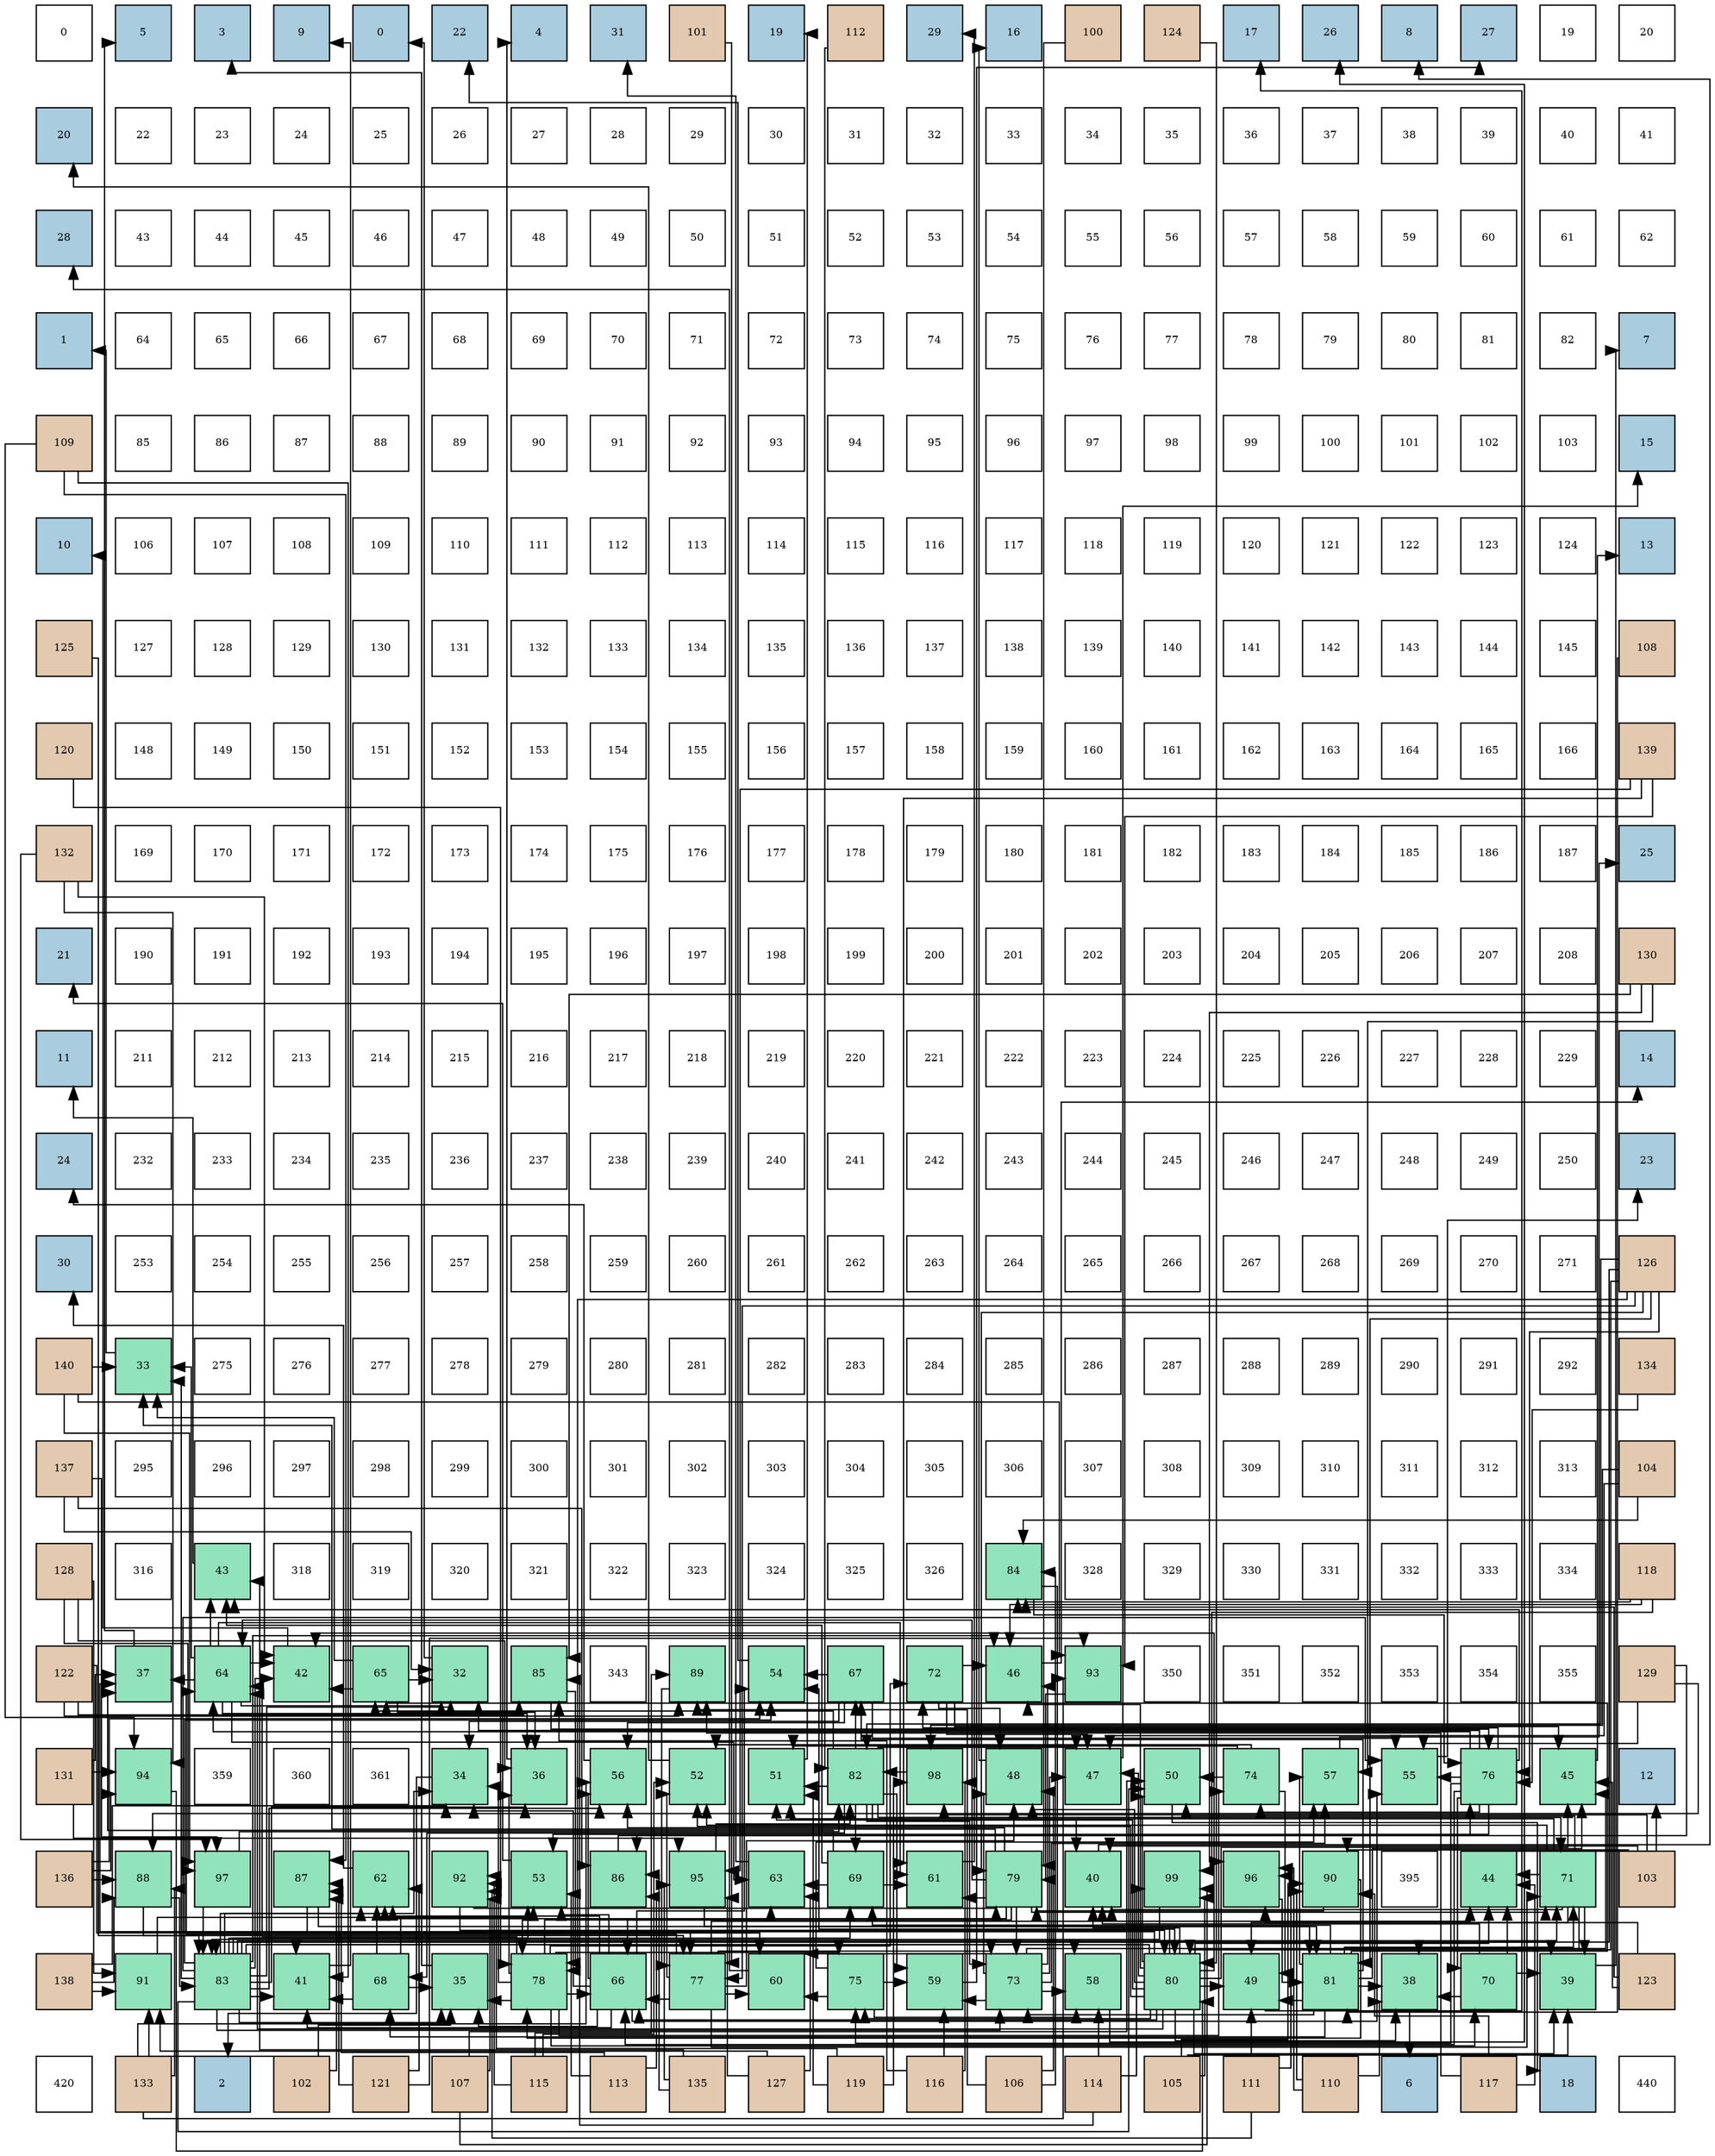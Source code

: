 digraph layout{
 rankdir=TB;
 splines=ortho;
 node [style=filled shape=square fixedsize=true width=0.6];
0[label="0", fontsize=8, fillcolor="#ffffff"];
1[label="5", fontsize=8, fillcolor="#a9ccde"];
2[label="3", fontsize=8, fillcolor="#a9ccde"];
3[label="9", fontsize=8, fillcolor="#a9ccde"];
4[label="0", fontsize=8, fillcolor="#a9ccde"];
5[label="22", fontsize=8, fillcolor="#a9ccde"];
6[label="4", fontsize=8, fillcolor="#a9ccde"];
7[label="31", fontsize=8, fillcolor="#a9ccde"];
8[label="101", fontsize=8, fillcolor="#e3c9af"];
9[label="19", fontsize=8, fillcolor="#a9ccde"];
10[label="112", fontsize=8, fillcolor="#e3c9af"];
11[label="29", fontsize=8, fillcolor="#a9ccde"];
12[label="16", fontsize=8, fillcolor="#a9ccde"];
13[label="100", fontsize=8, fillcolor="#e3c9af"];
14[label="124", fontsize=8, fillcolor="#e3c9af"];
15[label="17", fontsize=8, fillcolor="#a9ccde"];
16[label="26", fontsize=8, fillcolor="#a9ccde"];
17[label="8", fontsize=8, fillcolor="#a9ccde"];
18[label="27", fontsize=8, fillcolor="#a9ccde"];
19[label="19", fontsize=8, fillcolor="#ffffff"];
20[label="20", fontsize=8, fillcolor="#ffffff"];
21[label="20", fontsize=8, fillcolor="#a9ccde"];
22[label="22", fontsize=8, fillcolor="#ffffff"];
23[label="23", fontsize=8, fillcolor="#ffffff"];
24[label="24", fontsize=8, fillcolor="#ffffff"];
25[label="25", fontsize=8, fillcolor="#ffffff"];
26[label="26", fontsize=8, fillcolor="#ffffff"];
27[label="27", fontsize=8, fillcolor="#ffffff"];
28[label="28", fontsize=8, fillcolor="#ffffff"];
29[label="29", fontsize=8, fillcolor="#ffffff"];
30[label="30", fontsize=8, fillcolor="#ffffff"];
31[label="31", fontsize=8, fillcolor="#ffffff"];
32[label="32", fontsize=8, fillcolor="#ffffff"];
33[label="33", fontsize=8, fillcolor="#ffffff"];
34[label="34", fontsize=8, fillcolor="#ffffff"];
35[label="35", fontsize=8, fillcolor="#ffffff"];
36[label="36", fontsize=8, fillcolor="#ffffff"];
37[label="37", fontsize=8, fillcolor="#ffffff"];
38[label="38", fontsize=8, fillcolor="#ffffff"];
39[label="39", fontsize=8, fillcolor="#ffffff"];
40[label="40", fontsize=8, fillcolor="#ffffff"];
41[label="41", fontsize=8, fillcolor="#ffffff"];
42[label="28", fontsize=8, fillcolor="#a9ccde"];
43[label="43", fontsize=8, fillcolor="#ffffff"];
44[label="44", fontsize=8, fillcolor="#ffffff"];
45[label="45", fontsize=8, fillcolor="#ffffff"];
46[label="46", fontsize=8, fillcolor="#ffffff"];
47[label="47", fontsize=8, fillcolor="#ffffff"];
48[label="48", fontsize=8, fillcolor="#ffffff"];
49[label="49", fontsize=8, fillcolor="#ffffff"];
50[label="50", fontsize=8, fillcolor="#ffffff"];
51[label="51", fontsize=8, fillcolor="#ffffff"];
52[label="52", fontsize=8, fillcolor="#ffffff"];
53[label="53", fontsize=8, fillcolor="#ffffff"];
54[label="54", fontsize=8, fillcolor="#ffffff"];
55[label="55", fontsize=8, fillcolor="#ffffff"];
56[label="56", fontsize=8, fillcolor="#ffffff"];
57[label="57", fontsize=8, fillcolor="#ffffff"];
58[label="58", fontsize=8, fillcolor="#ffffff"];
59[label="59", fontsize=8, fillcolor="#ffffff"];
60[label="60", fontsize=8, fillcolor="#ffffff"];
61[label="61", fontsize=8, fillcolor="#ffffff"];
62[label="62", fontsize=8, fillcolor="#ffffff"];
63[label="1", fontsize=8, fillcolor="#a9ccde"];
64[label="64", fontsize=8, fillcolor="#ffffff"];
65[label="65", fontsize=8, fillcolor="#ffffff"];
66[label="66", fontsize=8, fillcolor="#ffffff"];
67[label="67", fontsize=8, fillcolor="#ffffff"];
68[label="68", fontsize=8, fillcolor="#ffffff"];
69[label="69", fontsize=8, fillcolor="#ffffff"];
70[label="70", fontsize=8, fillcolor="#ffffff"];
71[label="71", fontsize=8, fillcolor="#ffffff"];
72[label="72", fontsize=8, fillcolor="#ffffff"];
73[label="73", fontsize=8, fillcolor="#ffffff"];
74[label="74", fontsize=8, fillcolor="#ffffff"];
75[label="75", fontsize=8, fillcolor="#ffffff"];
76[label="76", fontsize=8, fillcolor="#ffffff"];
77[label="77", fontsize=8, fillcolor="#ffffff"];
78[label="78", fontsize=8, fillcolor="#ffffff"];
79[label="79", fontsize=8, fillcolor="#ffffff"];
80[label="80", fontsize=8, fillcolor="#ffffff"];
81[label="81", fontsize=8, fillcolor="#ffffff"];
82[label="82", fontsize=8, fillcolor="#ffffff"];
83[label="7", fontsize=8, fillcolor="#a9ccde"];
84[label="109", fontsize=8, fillcolor="#e3c9af"];
85[label="85", fontsize=8, fillcolor="#ffffff"];
86[label="86", fontsize=8, fillcolor="#ffffff"];
87[label="87", fontsize=8, fillcolor="#ffffff"];
88[label="88", fontsize=8, fillcolor="#ffffff"];
89[label="89", fontsize=8, fillcolor="#ffffff"];
90[label="90", fontsize=8, fillcolor="#ffffff"];
91[label="91", fontsize=8, fillcolor="#ffffff"];
92[label="92", fontsize=8, fillcolor="#ffffff"];
93[label="93", fontsize=8, fillcolor="#ffffff"];
94[label="94", fontsize=8, fillcolor="#ffffff"];
95[label="95", fontsize=8, fillcolor="#ffffff"];
96[label="96", fontsize=8, fillcolor="#ffffff"];
97[label="97", fontsize=8, fillcolor="#ffffff"];
98[label="98", fontsize=8, fillcolor="#ffffff"];
99[label="99", fontsize=8, fillcolor="#ffffff"];
100[label="100", fontsize=8, fillcolor="#ffffff"];
101[label="101", fontsize=8, fillcolor="#ffffff"];
102[label="102", fontsize=8, fillcolor="#ffffff"];
103[label="103", fontsize=8, fillcolor="#ffffff"];
104[label="15", fontsize=8, fillcolor="#a9ccde"];
105[label="10", fontsize=8, fillcolor="#a9ccde"];
106[label="106", fontsize=8, fillcolor="#ffffff"];
107[label="107", fontsize=8, fillcolor="#ffffff"];
108[label="108", fontsize=8, fillcolor="#ffffff"];
109[label="109", fontsize=8, fillcolor="#ffffff"];
110[label="110", fontsize=8, fillcolor="#ffffff"];
111[label="111", fontsize=8, fillcolor="#ffffff"];
112[label="112", fontsize=8, fillcolor="#ffffff"];
113[label="113", fontsize=8, fillcolor="#ffffff"];
114[label="114", fontsize=8, fillcolor="#ffffff"];
115[label="115", fontsize=8, fillcolor="#ffffff"];
116[label="116", fontsize=8, fillcolor="#ffffff"];
117[label="117", fontsize=8, fillcolor="#ffffff"];
118[label="118", fontsize=8, fillcolor="#ffffff"];
119[label="119", fontsize=8, fillcolor="#ffffff"];
120[label="120", fontsize=8, fillcolor="#ffffff"];
121[label="121", fontsize=8, fillcolor="#ffffff"];
122[label="122", fontsize=8, fillcolor="#ffffff"];
123[label="123", fontsize=8, fillcolor="#ffffff"];
124[label="124", fontsize=8, fillcolor="#ffffff"];
125[label="13", fontsize=8, fillcolor="#a9ccde"];
126[label="125", fontsize=8, fillcolor="#e3c9af"];
127[label="127", fontsize=8, fillcolor="#ffffff"];
128[label="128", fontsize=8, fillcolor="#ffffff"];
129[label="129", fontsize=8, fillcolor="#ffffff"];
130[label="130", fontsize=8, fillcolor="#ffffff"];
131[label="131", fontsize=8, fillcolor="#ffffff"];
132[label="132", fontsize=8, fillcolor="#ffffff"];
133[label="133", fontsize=8, fillcolor="#ffffff"];
134[label="134", fontsize=8, fillcolor="#ffffff"];
135[label="135", fontsize=8, fillcolor="#ffffff"];
136[label="136", fontsize=8, fillcolor="#ffffff"];
137[label="137", fontsize=8, fillcolor="#ffffff"];
138[label="138", fontsize=8, fillcolor="#ffffff"];
139[label="139", fontsize=8, fillcolor="#ffffff"];
140[label="140", fontsize=8, fillcolor="#ffffff"];
141[label="141", fontsize=8, fillcolor="#ffffff"];
142[label="142", fontsize=8, fillcolor="#ffffff"];
143[label="143", fontsize=8, fillcolor="#ffffff"];
144[label="144", fontsize=8, fillcolor="#ffffff"];
145[label="145", fontsize=8, fillcolor="#ffffff"];
146[label="108", fontsize=8, fillcolor="#e3c9af"];
147[label="120", fontsize=8, fillcolor="#e3c9af"];
148[label="148", fontsize=8, fillcolor="#ffffff"];
149[label="149", fontsize=8, fillcolor="#ffffff"];
150[label="150", fontsize=8, fillcolor="#ffffff"];
151[label="151", fontsize=8, fillcolor="#ffffff"];
152[label="152", fontsize=8, fillcolor="#ffffff"];
153[label="153", fontsize=8, fillcolor="#ffffff"];
154[label="154", fontsize=8, fillcolor="#ffffff"];
155[label="155", fontsize=8, fillcolor="#ffffff"];
156[label="156", fontsize=8, fillcolor="#ffffff"];
157[label="157", fontsize=8, fillcolor="#ffffff"];
158[label="158", fontsize=8, fillcolor="#ffffff"];
159[label="159", fontsize=8, fillcolor="#ffffff"];
160[label="160", fontsize=8, fillcolor="#ffffff"];
161[label="161", fontsize=8, fillcolor="#ffffff"];
162[label="162", fontsize=8, fillcolor="#ffffff"];
163[label="163", fontsize=8, fillcolor="#ffffff"];
164[label="164", fontsize=8, fillcolor="#ffffff"];
165[label="165", fontsize=8, fillcolor="#ffffff"];
166[label="166", fontsize=8, fillcolor="#ffffff"];
167[label="139", fontsize=8, fillcolor="#e3c9af"];
168[label="132", fontsize=8, fillcolor="#e3c9af"];
169[label="169", fontsize=8, fillcolor="#ffffff"];
170[label="170", fontsize=8, fillcolor="#ffffff"];
171[label="171", fontsize=8, fillcolor="#ffffff"];
172[label="172", fontsize=8, fillcolor="#ffffff"];
173[label="173", fontsize=8, fillcolor="#ffffff"];
174[label="174", fontsize=8, fillcolor="#ffffff"];
175[label="175", fontsize=8, fillcolor="#ffffff"];
176[label="176", fontsize=8, fillcolor="#ffffff"];
177[label="177", fontsize=8, fillcolor="#ffffff"];
178[label="178", fontsize=8, fillcolor="#ffffff"];
179[label="179", fontsize=8, fillcolor="#ffffff"];
180[label="180", fontsize=8, fillcolor="#ffffff"];
181[label="181", fontsize=8, fillcolor="#ffffff"];
182[label="182", fontsize=8, fillcolor="#ffffff"];
183[label="183", fontsize=8, fillcolor="#ffffff"];
184[label="184", fontsize=8, fillcolor="#ffffff"];
185[label="185", fontsize=8, fillcolor="#ffffff"];
186[label="186", fontsize=8, fillcolor="#ffffff"];
187[label="187", fontsize=8, fillcolor="#ffffff"];
188[label="25", fontsize=8, fillcolor="#a9ccde"];
189[label="21", fontsize=8, fillcolor="#a9ccde"];
190[label="190", fontsize=8, fillcolor="#ffffff"];
191[label="191", fontsize=8, fillcolor="#ffffff"];
192[label="192", fontsize=8, fillcolor="#ffffff"];
193[label="193", fontsize=8, fillcolor="#ffffff"];
194[label="194", fontsize=8, fillcolor="#ffffff"];
195[label="195", fontsize=8, fillcolor="#ffffff"];
196[label="196", fontsize=8, fillcolor="#ffffff"];
197[label="197", fontsize=8, fillcolor="#ffffff"];
198[label="198", fontsize=8, fillcolor="#ffffff"];
199[label="199", fontsize=8, fillcolor="#ffffff"];
200[label="200", fontsize=8, fillcolor="#ffffff"];
201[label="201", fontsize=8, fillcolor="#ffffff"];
202[label="202", fontsize=8, fillcolor="#ffffff"];
203[label="203", fontsize=8, fillcolor="#ffffff"];
204[label="204", fontsize=8, fillcolor="#ffffff"];
205[label="205", fontsize=8, fillcolor="#ffffff"];
206[label="206", fontsize=8, fillcolor="#ffffff"];
207[label="207", fontsize=8, fillcolor="#ffffff"];
208[label="208", fontsize=8, fillcolor="#ffffff"];
209[label="130", fontsize=8, fillcolor="#e3c9af"];
210[label="11", fontsize=8, fillcolor="#a9ccde"];
211[label="211", fontsize=8, fillcolor="#ffffff"];
212[label="212", fontsize=8, fillcolor="#ffffff"];
213[label="213", fontsize=8, fillcolor="#ffffff"];
214[label="214", fontsize=8, fillcolor="#ffffff"];
215[label="215", fontsize=8, fillcolor="#ffffff"];
216[label="216", fontsize=8, fillcolor="#ffffff"];
217[label="217", fontsize=8, fillcolor="#ffffff"];
218[label="218", fontsize=8, fillcolor="#ffffff"];
219[label="219", fontsize=8, fillcolor="#ffffff"];
220[label="220", fontsize=8, fillcolor="#ffffff"];
221[label="221", fontsize=8, fillcolor="#ffffff"];
222[label="222", fontsize=8, fillcolor="#ffffff"];
223[label="223", fontsize=8, fillcolor="#ffffff"];
224[label="224", fontsize=8, fillcolor="#ffffff"];
225[label="225", fontsize=8, fillcolor="#ffffff"];
226[label="226", fontsize=8, fillcolor="#ffffff"];
227[label="227", fontsize=8, fillcolor="#ffffff"];
228[label="228", fontsize=8, fillcolor="#ffffff"];
229[label="229", fontsize=8, fillcolor="#ffffff"];
230[label="14", fontsize=8, fillcolor="#a9ccde"];
231[label="24", fontsize=8, fillcolor="#a9ccde"];
232[label="232", fontsize=8, fillcolor="#ffffff"];
233[label="233", fontsize=8, fillcolor="#ffffff"];
234[label="234", fontsize=8, fillcolor="#ffffff"];
235[label="235", fontsize=8, fillcolor="#ffffff"];
236[label="236", fontsize=8, fillcolor="#ffffff"];
237[label="237", fontsize=8, fillcolor="#ffffff"];
238[label="238", fontsize=8, fillcolor="#ffffff"];
239[label="239", fontsize=8, fillcolor="#ffffff"];
240[label="240", fontsize=8, fillcolor="#ffffff"];
241[label="241", fontsize=8, fillcolor="#ffffff"];
242[label="242", fontsize=8, fillcolor="#ffffff"];
243[label="243", fontsize=8, fillcolor="#ffffff"];
244[label="244", fontsize=8, fillcolor="#ffffff"];
245[label="245", fontsize=8, fillcolor="#ffffff"];
246[label="246", fontsize=8, fillcolor="#ffffff"];
247[label="247", fontsize=8, fillcolor="#ffffff"];
248[label="248", fontsize=8, fillcolor="#ffffff"];
249[label="249", fontsize=8, fillcolor="#ffffff"];
250[label="250", fontsize=8, fillcolor="#ffffff"];
251[label="23", fontsize=8, fillcolor="#a9ccde"];
252[label="30", fontsize=8, fillcolor="#a9ccde"];
253[label="253", fontsize=8, fillcolor="#ffffff"];
254[label="254", fontsize=8, fillcolor="#ffffff"];
255[label="255", fontsize=8, fillcolor="#ffffff"];
256[label="256", fontsize=8, fillcolor="#ffffff"];
257[label="257", fontsize=8, fillcolor="#ffffff"];
258[label="258", fontsize=8, fillcolor="#ffffff"];
259[label="259", fontsize=8, fillcolor="#ffffff"];
260[label="260", fontsize=8, fillcolor="#ffffff"];
261[label="261", fontsize=8, fillcolor="#ffffff"];
262[label="262", fontsize=8, fillcolor="#ffffff"];
263[label="263", fontsize=8, fillcolor="#ffffff"];
264[label="264", fontsize=8, fillcolor="#ffffff"];
265[label="265", fontsize=8, fillcolor="#ffffff"];
266[label="266", fontsize=8, fillcolor="#ffffff"];
267[label="267", fontsize=8, fillcolor="#ffffff"];
268[label="268", fontsize=8, fillcolor="#ffffff"];
269[label="269", fontsize=8, fillcolor="#ffffff"];
270[label="270", fontsize=8, fillcolor="#ffffff"];
271[label="271", fontsize=8, fillcolor="#ffffff"];
272[label="126", fontsize=8, fillcolor="#e3c9af"];
273[label="140", fontsize=8, fillcolor="#e3c9af"];
274[label="33", fontsize=8, fillcolor="#91e3bb"];
275[label="275", fontsize=8, fillcolor="#ffffff"];
276[label="276", fontsize=8, fillcolor="#ffffff"];
277[label="277", fontsize=8, fillcolor="#ffffff"];
278[label="278", fontsize=8, fillcolor="#ffffff"];
279[label="279", fontsize=8, fillcolor="#ffffff"];
280[label="280", fontsize=8, fillcolor="#ffffff"];
281[label="281", fontsize=8, fillcolor="#ffffff"];
282[label="282", fontsize=8, fillcolor="#ffffff"];
283[label="283", fontsize=8, fillcolor="#ffffff"];
284[label="284", fontsize=8, fillcolor="#ffffff"];
285[label="285", fontsize=8, fillcolor="#ffffff"];
286[label="286", fontsize=8, fillcolor="#ffffff"];
287[label="287", fontsize=8, fillcolor="#ffffff"];
288[label="288", fontsize=8, fillcolor="#ffffff"];
289[label="289", fontsize=8, fillcolor="#ffffff"];
290[label="290", fontsize=8, fillcolor="#ffffff"];
291[label="291", fontsize=8, fillcolor="#ffffff"];
292[label="292", fontsize=8, fillcolor="#ffffff"];
293[label="134", fontsize=8, fillcolor="#e3c9af"];
294[label="137", fontsize=8, fillcolor="#e3c9af"];
295[label="295", fontsize=8, fillcolor="#ffffff"];
296[label="296", fontsize=8, fillcolor="#ffffff"];
297[label="297", fontsize=8, fillcolor="#ffffff"];
298[label="298", fontsize=8, fillcolor="#ffffff"];
299[label="299", fontsize=8, fillcolor="#ffffff"];
300[label="300", fontsize=8, fillcolor="#ffffff"];
301[label="301", fontsize=8, fillcolor="#ffffff"];
302[label="302", fontsize=8, fillcolor="#ffffff"];
303[label="303", fontsize=8, fillcolor="#ffffff"];
304[label="304", fontsize=8, fillcolor="#ffffff"];
305[label="305", fontsize=8, fillcolor="#ffffff"];
306[label="306", fontsize=8, fillcolor="#ffffff"];
307[label="307", fontsize=8, fillcolor="#ffffff"];
308[label="308", fontsize=8, fillcolor="#ffffff"];
309[label="309", fontsize=8, fillcolor="#ffffff"];
310[label="310", fontsize=8, fillcolor="#ffffff"];
311[label="311", fontsize=8, fillcolor="#ffffff"];
312[label="312", fontsize=8, fillcolor="#ffffff"];
313[label="313", fontsize=8, fillcolor="#ffffff"];
314[label="104", fontsize=8, fillcolor="#e3c9af"];
315[label="128", fontsize=8, fillcolor="#e3c9af"];
316[label="316", fontsize=8, fillcolor="#ffffff"];
317[label="43", fontsize=8, fillcolor="#91e3bb"];
318[label="318", fontsize=8, fillcolor="#ffffff"];
319[label="319", fontsize=8, fillcolor="#ffffff"];
320[label="320", fontsize=8, fillcolor="#ffffff"];
321[label="321", fontsize=8, fillcolor="#ffffff"];
322[label="322", fontsize=8, fillcolor="#ffffff"];
323[label="323", fontsize=8, fillcolor="#ffffff"];
324[label="324", fontsize=8, fillcolor="#ffffff"];
325[label="325", fontsize=8, fillcolor="#ffffff"];
326[label="326", fontsize=8, fillcolor="#ffffff"];
327[label="84", fontsize=8, fillcolor="#91e3bb"];
328[label="328", fontsize=8, fillcolor="#ffffff"];
329[label="329", fontsize=8, fillcolor="#ffffff"];
330[label="330", fontsize=8, fillcolor="#ffffff"];
331[label="331", fontsize=8, fillcolor="#ffffff"];
332[label="332", fontsize=8, fillcolor="#ffffff"];
333[label="333", fontsize=8, fillcolor="#ffffff"];
334[label="334", fontsize=8, fillcolor="#ffffff"];
335[label="118", fontsize=8, fillcolor="#e3c9af"];
336[label="122", fontsize=8, fillcolor="#e3c9af"];
337[label="37", fontsize=8, fillcolor="#91e3bb"];
338[label="64", fontsize=8, fillcolor="#91e3bb"];
339[label="42", fontsize=8, fillcolor="#91e3bb"];
340[label="65", fontsize=8, fillcolor="#91e3bb"];
341[label="32", fontsize=8, fillcolor="#91e3bb"];
342[label="85", fontsize=8, fillcolor="#91e3bb"];
343[label="343", fontsize=8, fillcolor="#ffffff"];
344[label="89", fontsize=8, fillcolor="#91e3bb"];
345[label="54", fontsize=8, fillcolor="#91e3bb"];
346[label="67", fontsize=8, fillcolor="#91e3bb"];
347[label="72", fontsize=8, fillcolor="#91e3bb"];
348[label="46", fontsize=8, fillcolor="#91e3bb"];
349[label="93", fontsize=8, fillcolor="#91e3bb"];
350[label="350", fontsize=8, fillcolor="#ffffff"];
351[label="351", fontsize=8, fillcolor="#ffffff"];
352[label="352", fontsize=8, fillcolor="#ffffff"];
353[label="353", fontsize=8, fillcolor="#ffffff"];
354[label="354", fontsize=8, fillcolor="#ffffff"];
355[label="355", fontsize=8, fillcolor="#ffffff"];
356[label="129", fontsize=8, fillcolor="#e3c9af"];
357[label="131", fontsize=8, fillcolor="#e3c9af"];
358[label="94", fontsize=8, fillcolor="#91e3bb"];
359[label="359", fontsize=8, fillcolor="#ffffff"];
360[label="360", fontsize=8, fillcolor="#ffffff"];
361[label="361", fontsize=8, fillcolor="#ffffff"];
362[label="34", fontsize=8, fillcolor="#91e3bb"];
363[label="36", fontsize=8, fillcolor="#91e3bb"];
364[label="56", fontsize=8, fillcolor="#91e3bb"];
365[label="52", fontsize=8, fillcolor="#91e3bb"];
366[label="51", fontsize=8, fillcolor="#91e3bb"];
367[label="82", fontsize=8, fillcolor="#91e3bb"];
368[label="98", fontsize=8, fillcolor="#91e3bb"];
369[label="48", fontsize=8, fillcolor="#91e3bb"];
370[label="47", fontsize=8, fillcolor="#91e3bb"];
371[label="50", fontsize=8, fillcolor="#91e3bb"];
372[label="74", fontsize=8, fillcolor="#91e3bb"];
373[label="57", fontsize=8, fillcolor="#91e3bb"];
374[label="55", fontsize=8, fillcolor="#91e3bb"];
375[label="76", fontsize=8, fillcolor="#91e3bb"];
376[label="45", fontsize=8, fillcolor="#91e3bb"];
377[label="12", fontsize=8, fillcolor="#a9ccde"];
378[label="136", fontsize=8, fillcolor="#e3c9af"];
379[label="88", fontsize=8, fillcolor="#91e3bb"];
380[label="97", fontsize=8, fillcolor="#91e3bb"];
381[label="87", fontsize=8, fillcolor="#91e3bb"];
382[label="62", fontsize=8, fillcolor="#91e3bb"];
383[label="92", fontsize=8, fillcolor="#91e3bb"];
384[label="53", fontsize=8, fillcolor="#91e3bb"];
385[label="86", fontsize=8, fillcolor="#91e3bb"];
386[label="95", fontsize=8, fillcolor="#91e3bb"];
387[label="63", fontsize=8, fillcolor="#91e3bb"];
388[label="69", fontsize=8, fillcolor="#91e3bb"];
389[label="61", fontsize=8, fillcolor="#91e3bb"];
390[label="79", fontsize=8, fillcolor="#91e3bb"];
391[label="40", fontsize=8, fillcolor="#91e3bb"];
392[label="99", fontsize=8, fillcolor="#91e3bb"];
393[label="96", fontsize=8, fillcolor="#91e3bb"];
394[label="90", fontsize=8, fillcolor="#91e3bb"];
395[label="395", fontsize=8, fillcolor="#ffffff"];
396[label="44", fontsize=8, fillcolor="#91e3bb"];
397[label="71", fontsize=8, fillcolor="#91e3bb"];
398[label="103", fontsize=8, fillcolor="#e3c9af"];
399[label="138", fontsize=8, fillcolor="#e3c9af"];
400[label="91", fontsize=8, fillcolor="#91e3bb"];
401[label="83", fontsize=8, fillcolor="#91e3bb"];
402[label="41", fontsize=8, fillcolor="#91e3bb"];
403[label="68", fontsize=8, fillcolor="#91e3bb"];
404[label="35", fontsize=8, fillcolor="#91e3bb"];
405[label="78", fontsize=8, fillcolor="#91e3bb"];
406[label="66", fontsize=8, fillcolor="#91e3bb"];
407[label="77", fontsize=8, fillcolor="#91e3bb"];
408[label="60", fontsize=8, fillcolor="#91e3bb"];
409[label="75", fontsize=8, fillcolor="#91e3bb"];
410[label="59", fontsize=8, fillcolor="#91e3bb"];
411[label="73", fontsize=8, fillcolor="#91e3bb"];
412[label="58", fontsize=8, fillcolor="#91e3bb"];
413[label="80", fontsize=8, fillcolor="#91e3bb"];
414[label="49", fontsize=8, fillcolor="#91e3bb"];
415[label="81", fontsize=8, fillcolor="#91e3bb"];
416[label="38", fontsize=8, fillcolor="#91e3bb"];
417[label="70", fontsize=8, fillcolor="#91e3bb"];
418[label="39", fontsize=8, fillcolor="#91e3bb"];
419[label="123", fontsize=8, fillcolor="#e3c9af"];
420[label="420", fontsize=8, fillcolor="#ffffff"];
421[label="133", fontsize=8, fillcolor="#e3c9af"];
422[label="2", fontsize=8, fillcolor="#a9ccde"];
423[label="102", fontsize=8, fillcolor="#e3c9af"];
424[label="121", fontsize=8, fillcolor="#e3c9af"];
425[label="107", fontsize=8, fillcolor="#e3c9af"];
426[label="115", fontsize=8, fillcolor="#e3c9af"];
427[label="113", fontsize=8, fillcolor="#e3c9af"];
428[label="135", fontsize=8, fillcolor="#e3c9af"];
429[label="127", fontsize=8, fillcolor="#e3c9af"];
430[label="119", fontsize=8, fillcolor="#e3c9af"];
431[label="116", fontsize=8, fillcolor="#e3c9af"];
432[label="106", fontsize=8, fillcolor="#e3c9af"];
433[label="114", fontsize=8, fillcolor="#e3c9af"];
434[label="105", fontsize=8, fillcolor="#e3c9af"];
435[label="111", fontsize=8, fillcolor="#e3c9af"];
436[label="110", fontsize=8, fillcolor="#e3c9af"];
437[label="6", fontsize=8, fillcolor="#a9ccde"];
438[label="117", fontsize=8, fillcolor="#e3c9af"];
439[label="18", fontsize=8, fillcolor="#a9ccde"];
440[label="440", fontsize=8, fillcolor="#ffffff"];
edge [constraint=false, style=vis];341 -> 4;
274 -> 63;
362 -> 422;
404 -> 2;
363 -> 6;
337 -> 1;
416 -> 437;
418 -> 83;
391 -> 17;
402 -> 3;
339 -> 105;
317 -> 210;
396 -> 377;
376 -> 125;
348 -> 230;
370 -> 104;
369 -> 12;
414 -> 15;
371 -> 439;
366 -> 9;
365 -> 21;
384 -> 189;
345 -> 5;
374 -> 251;
364 -> 231;
373 -> 188;
412 -> 16;
410 -> 18;
408 -> 42;
389 -> 11;
382 -> 252;
387 -> 7;
338 -> 341;
338 -> 274;
338 -> 363;
338 -> 337;
338 -> 339;
338 -> 317;
338 -> 389;
338 -> 387;
340 -> 341;
340 -> 274;
340 -> 363;
340 -> 339;
406 -> 362;
406 -> 404;
406 -> 402;
406 -> 384;
406 -> 345;
406 -> 374;
406 -> 364;
406 -> 382;
346 -> 362;
346 -> 345;
346 -> 374;
346 -> 364;
403 -> 404;
403 -> 402;
403 -> 384;
403 -> 382;
388 -> 337;
388 -> 317;
388 -> 389;
388 -> 387;
417 -> 416;
417 -> 418;
417 -> 391;
417 -> 396;
397 -> 416;
397 -> 418;
397 -> 391;
397 -> 396;
397 -> 414;
397 -> 371;
397 -> 366;
397 -> 365;
347 -> 376;
347 -> 348;
347 -> 370;
347 -> 369;
411 -> 376;
411 -> 348;
411 -> 370;
411 -> 369;
411 -> 373;
411 -> 412;
411 -> 410;
411 -> 408;
372 -> 414;
372 -> 371;
372 -> 366;
372 -> 365;
409 -> 373;
409 -> 412;
409 -> 410;
409 -> 408;
375 -> 341;
375 -> 317;
375 -> 384;
375 -> 374;
375 -> 338;
375 -> 406;
375 -> 417;
375 -> 347;
375 -> 372;
375 -> 409;
407 -> 396;
407 -> 369;
407 -> 365;
407 -> 408;
407 -> 338;
407 -> 406;
407 -> 397;
407 -> 411;
405 -> 362;
405 -> 404;
405 -> 363;
405 -> 387;
405 -> 338;
405 -> 406;
405 -> 417;
405 -> 347;
405 -> 372;
405 -> 409;
390 -> 274;
390 -> 364;
390 -> 389;
390 -> 382;
390 -> 338;
390 -> 406;
390 -> 397;
390 -> 411;
413 -> 337;
413 -> 416;
413 -> 418;
413 -> 391;
413 -> 402;
413 -> 339;
413 -> 396;
413 -> 376;
413 -> 348;
413 -> 370;
413 -> 369;
413 -> 414;
413 -> 371;
413 -> 366;
413 -> 365;
413 -> 345;
413 -> 338;
413 -> 406;
413 -> 409;
415 -> 416;
415 -> 376;
415 -> 414;
415 -> 373;
415 -> 340;
415 -> 346;
415 -> 403;
415 -> 388;
415 -> 397;
415 -> 411;
367 -> 391;
367 -> 370;
367 -> 366;
367 -> 410;
367 -> 340;
367 -> 346;
367 -> 403;
367 -> 388;
367 -> 397;
367 -> 411;
401 -> 341;
401 -> 274;
401 -> 362;
401 -> 404;
401 -> 363;
401 -> 418;
401 -> 402;
401 -> 339;
401 -> 348;
401 -> 371;
401 -> 384;
401 -> 345;
401 -> 374;
401 -> 364;
401 -> 412;
401 -> 382;
401 -> 388;
401 -> 397;
401 -> 411;
327 -> 375;
327 -> 413;
342 -> 375;
342 -> 405;
385 -> 375;
381 -> 407;
381 -> 415;
379 -> 407;
379 -> 401;
344 -> 407;
394 -> 405;
394 -> 390;
400 -> 405;
383 -> 390;
383 -> 413;
349 -> 390;
358 -> 413;
386 -> 415;
386 -> 367;
393 -> 415;
380 -> 367;
380 -> 401;
368 -> 367;
392 -> 401;
13 -> 390;
8 -> 407;
423 -> 404;
423 -> 381;
423 -> 400;
398 -> 391;
398 -> 394;
398 -> 368;
314 -> 370;
314 -> 327;
314 -> 368;
434 -> 418;
434 -> 394;
434 -> 392;
432 -> 369;
432 -> 327;
432 -> 344;
425 -> 371;
425 -> 383;
425 -> 392;
146 -> 415;
84 -> 402;
84 -> 381;
84 -> 358;
436 -> 416;
436 -> 394;
436 -> 393;
435 -> 414;
435 -> 383;
435 -> 393;
10 -> 367;
427 -> 384;
427 -> 385;
427 -> 381;
433 -> 412;
433 -> 342;
433 -> 392;
426 -> 365;
426 -> 344;
426 -> 383;
431 -> 410;
431 -> 342;
431 -> 368;
438 -> 396;
438 -> 344;
438 -> 394;
335 -> 348;
335 -> 327;
335 -> 392;
430 -> 366;
430 -> 383;
430 -> 368;
147 -> 405;
424 -> 382;
424 -> 381;
424 -> 349;
336 -> 408;
336 -> 342;
336 -> 344;
419 -> 376;
419 -> 327;
419 -> 393;
14 -> 413;
126 -> 401;
272 -> 375;
272 -> 407;
272 -> 405;
272 -> 390;
272 -> 413;
272 -> 415;
272 -> 367;
272 -> 401;
429 -> 387;
429 -> 400;
429 -> 386;
315 -> 363;
315 -> 400;
315 -> 380;
356 -> 374;
356 -> 385;
356 -> 379;
209 -> 373;
209 -> 342;
209 -> 393;
357 -> 337;
357 -> 358;
357 -> 386;
168 -> 339;
168 -> 358;
168 -> 380;
421 -> 364;
421 -> 379;
421 -> 349;
293 -> 375;
428 -> 317;
428 -> 385;
428 -> 386;
378 -> 345;
378 -> 379;
378 -> 358;
294 -> 341;
294 -> 385;
294 -> 380;
399 -> 362;
399 -> 379;
399 -> 400;
167 -> 389;
167 -> 349;
167 -> 386;
273 -> 274;
273 -> 349;
273 -> 380;
edge [constraint=true, style=invis];
0 -> 21 -> 42 -> 63 -> 84 -> 105 -> 126 -> 147 -> 168 -> 189 -> 210 -> 231 -> 252 -> 273 -> 294 -> 315 -> 336 -> 357 -> 378 -> 399 -> 420;
1 -> 22 -> 43 -> 64 -> 85 -> 106 -> 127 -> 148 -> 169 -> 190 -> 211 -> 232 -> 253 -> 274 -> 295 -> 316 -> 337 -> 358 -> 379 -> 400 -> 421;
2 -> 23 -> 44 -> 65 -> 86 -> 107 -> 128 -> 149 -> 170 -> 191 -> 212 -> 233 -> 254 -> 275 -> 296 -> 317 -> 338 -> 359 -> 380 -> 401 -> 422;
3 -> 24 -> 45 -> 66 -> 87 -> 108 -> 129 -> 150 -> 171 -> 192 -> 213 -> 234 -> 255 -> 276 -> 297 -> 318 -> 339 -> 360 -> 381 -> 402 -> 423;
4 -> 25 -> 46 -> 67 -> 88 -> 109 -> 130 -> 151 -> 172 -> 193 -> 214 -> 235 -> 256 -> 277 -> 298 -> 319 -> 340 -> 361 -> 382 -> 403 -> 424;
5 -> 26 -> 47 -> 68 -> 89 -> 110 -> 131 -> 152 -> 173 -> 194 -> 215 -> 236 -> 257 -> 278 -> 299 -> 320 -> 341 -> 362 -> 383 -> 404 -> 425;
6 -> 27 -> 48 -> 69 -> 90 -> 111 -> 132 -> 153 -> 174 -> 195 -> 216 -> 237 -> 258 -> 279 -> 300 -> 321 -> 342 -> 363 -> 384 -> 405 -> 426;
7 -> 28 -> 49 -> 70 -> 91 -> 112 -> 133 -> 154 -> 175 -> 196 -> 217 -> 238 -> 259 -> 280 -> 301 -> 322 -> 343 -> 364 -> 385 -> 406 -> 427;
8 -> 29 -> 50 -> 71 -> 92 -> 113 -> 134 -> 155 -> 176 -> 197 -> 218 -> 239 -> 260 -> 281 -> 302 -> 323 -> 344 -> 365 -> 386 -> 407 -> 428;
9 -> 30 -> 51 -> 72 -> 93 -> 114 -> 135 -> 156 -> 177 -> 198 -> 219 -> 240 -> 261 -> 282 -> 303 -> 324 -> 345 -> 366 -> 387 -> 408 -> 429;
10 -> 31 -> 52 -> 73 -> 94 -> 115 -> 136 -> 157 -> 178 -> 199 -> 220 -> 241 -> 262 -> 283 -> 304 -> 325 -> 346 -> 367 -> 388 -> 409 -> 430;
11 -> 32 -> 53 -> 74 -> 95 -> 116 -> 137 -> 158 -> 179 -> 200 -> 221 -> 242 -> 263 -> 284 -> 305 -> 326 -> 347 -> 368 -> 389 -> 410 -> 431;
12 -> 33 -> 54 -> 75 -> 96 -> 117 -> 138 -> 159 -> 180 -> 201 -> 222 -> 243 -> 264 -> 285 -> 306 -> 327 -> 348 -> 369 -> 390 -> 411 -> 432;
13 -> 34 -> 55 -> 76 -> 97 -> 118 -> 139 -> 160 -> 181 -> 202 -> 223 -> 244 -> 265 -> 286 -> 307 -> 328 -> 349 -> 370 -> 391 -> 412 -> 433;
14 -> 35 -> 56 -> 77 -> 98 -> 119 -> 140 -> 161 -> 182 -> 203 -> 224 -> 245 -> 266 -> 287 -> 308 -> 329 -> 350 -> 371 -> 392 -> 413 -> 434;
15 -> 36 -> 57 -> 78 -> 99 -> 120 -> 141 -> 162 -> 183 -> 204 -> 225 -> 246 -> 267 -> 288 -> 309 -> 330 -> 351 -> 372 -> 393 -> 414 -> 435;
16 -> 37 -> 58 -> 79 -> 100 -> 121 -> 142 -> 163 -> 184 -> 205 -> 226 -> 247 -> 268 -> 289 -> 310 -> 331 -> 352 -> 373 -> 394 -> 415 -> 436;
17 -> 38 -> 59 -> 80 -> 101 -> 122 -> 143 -> 164 -> 185 -> 206 -> 227 -> 248 -> 269 -> 290 -> 311 -> 332 -> 353 -> 374 -> 395 -> 416 -> 437;
18 -> 39 -> 60 -> 81 -> 102 -> 123 -> 144 -> 165 -> 186 -> 207 -> 228 -> 249 -> 270 -> 291 -> 312 -> 333 -> 354 -> 375 -> 396 -> 417 -> 438;
19 -> 40 -> 61 -> 82 -> 103 -> 124 -> 145 -> 166 -> 187 -> 208 -> 229 -> 250 -> 271 -> 292 -> 313 -> 334 -> 355 -> 376 -> 397 -> 418 -> 439;
20 -> 41 -> 62 -> 83 -> 104 -> 125 -> 146 -> 167 -> 188 -> 209 -> 230 -> 251 -> 272 -> 293 -> 314 -> 335 -> 356 -> 377 -> 398 -> 419 -> 440;
rank = same {0 -> 1 -> 2 -> 3 -> 4 -> 5 -> 6 -> 7 -> 8 -> 9 -> 10 -> 11 -> 12 -> 13 -> 14 -> 15 -> 16 -> 17 -> 18 -> 19 -> 20};
rank = same {21 -> 22 -> 23 -> 24 -> 25 -> 26 -> 27 -> 28 -> 29 -> 30 -> 31 -> 32 -> 33 -> 34 -> 35 -> 36 -> 37 -> 38 -> 39 -> 40 -> 41};
rank = same {42 -> 43 -> 44 -> 45 -> 46 -> 47 -> 48 -> 49 -> 50 -> 51 -> 52 -> 53 -> 54 -> 55 -> 56 -> 57 -> 58 -> 59 -> 60 -> 61 -> 62};
rank = same {63 -> 64 -> 65 -> 66 -> 67 -> 68 -> 69 -> 70 -> 71 -> 72 -> 73 -> 74 -> 75 -> 76 -> 77 -> 78 -> 79 -> 80 -> 81 -> 82 -> 83};
rank = same {84 -> 85 -> 86 -> 87 -> 88 -> 89 -> 90 -> 91 -> 92 -> 93 -> 94 -> 95 -> 96 -> 97 -> 98 -> 99 -> 100 -> 101 -> 102 -> 103 -> 104};
rank = same {105 -> 106 -> 107 -> 108 -> 109 -> 110 -> 111 -> 112 -> 113 -> 114 -> 115 -> 116 -> 117 -> 118 -> 119 -> 120 -> 121 -> 122 -> 123 -> 124 -> 125};
rank = same {126 -> 127 -> 128 -> 129 -> 130 -> 131 -> 132 -> 133 -> 134 -> 135 -> 136 -> 137 -> 138 -> 139 -> 140 -> 141 -> 142 -> 143 -> 144 -> 145 -> 146};
rank = same {147 -> 148 -> 149 -> 150 -> 151 -> 152 -> 153 -> 154 -> 155 -> 156 -> 157 -> 158 -> 159 -> 160 -> 161 -> 162 -> 163 -> 164 -> 165 -> 166 -> 167};
rank = same {168 -> 169 -> 170 -> 171 -> 172 -> 173 -> 174 -> 175 -> 176 -> 177 -> 178 -> 179 -> 180 -> 181 -> 182 -> 183 -> 184 -> 185 -> 186 -> 187 -> 188};
rank = same {189 -> 190 -> 191 -> 192 -> 193 -> 194 -> 195 -> 196 -> 197 -> 198 -> 199 -> 200 -> 201 -> 202 -> 203 -> 204 -> 205 -> 206 -> 207 -> 208 -> 209};
rank = same {210 -> 211 -> 212 -> 213 -> 214 -> 215 -> 216 -> 217 -> 218 -> 219 -> 220 -> 221 -> 222 -> 223 -> 224 -> 225 -> 226 -> 227 -> 228 -> 229 -> 230};
rank = same {231 -> 232 -> 233 -> 234 -> 235 -> 236 -> 237 -> 238 -> 239 -> 240 -> 241 -> 242 -> 243 -> 244 -> 245 -> 246 -> 247 -> 248 -> 249 -> 250 -> 251};
rank = same {252 -> 253 -> 254 -> 255 -> 256 -> 257 -> 258 -> 259 -> 260 -> 261 -> 262 -> 263 -> 264 -> 265 -> 266 -> 267 -> 268 -> 269 -> 270 -> 271 -> 272};
rank = same {273 -> 274 -> 275 -> 276 -> 277 -> 278 -> 279 -> 280 -> 281 -> 282 -> 283 -> 284 -> 285 -> 286 -> 287 -> 288 -> 289 -> 290 -> 291 -> 292 -> 293};
rank = same {294 -> 295 -> 296 -> 297 -> 298 -> 299 -> 300 -> 301 -> 302 -> 303 -> 304 -> 305 -> 306 -> 307 -> 308 -> 309 -> 310 -> 311 -> 312 -> 313 -> 314};
rank = same {315 -> 316 -> 317 -> 318 -> 319 -> 320 -> 321 -> 322 -> 323 -> 324 -> 325 -> 326 -> 327 -> 328 -> 329 -> 330 -> 331 -> 332 -> 333 -> 334 -> 335};
rank = same {336 -> 337 -> 338 -> 339 -> 340 -> 341 -> 342 -> 343 -> 344 -> 345 -> 346 -> 347 -> 348 -> 349 -> 350 -> 351 -> 352 -> 353 -> 354 -> 355 -> 356};
rank = same {357 -> 358 -> 359 -> 360 -> 361 -> 362 -> 363 -> 364 -> 365 -> 366 -> 367 -> 368 -> 369 -> 370 -> 371 -> 372 -> 373 -> 374 -> 375 -> 376 -> 377};
rank = same {378 -> 379 -> 380 -> 381 -> 382 -> 383 -> 384 -> 385 -> 386 -> 387 -> 388 -> 389 -> 390 -> 391 -> 392 -> 393 -> 394 -> 395 -> 396 -> 397 -> 398};
rank = same {399 -> 400 -> 401 -> 402 -> 403 -> 404 -> 405 -> 406 -> 407 -> 408 -> 409 -> 410 -> 411 -> 412 -> 413 -> 414 -> 415 -> 416 -> 417 -> 418 -> 419};
rank = same {420 -> 421 -> 422 -> 423 -> 424 -> 425 -> 426 -> 427 -> 428 -> 429 -> 430 -> 431 -> 432 -> 433 -> 434 -> 435 -> 436 -> 437 -> 438 -> 439 -> 440};
}